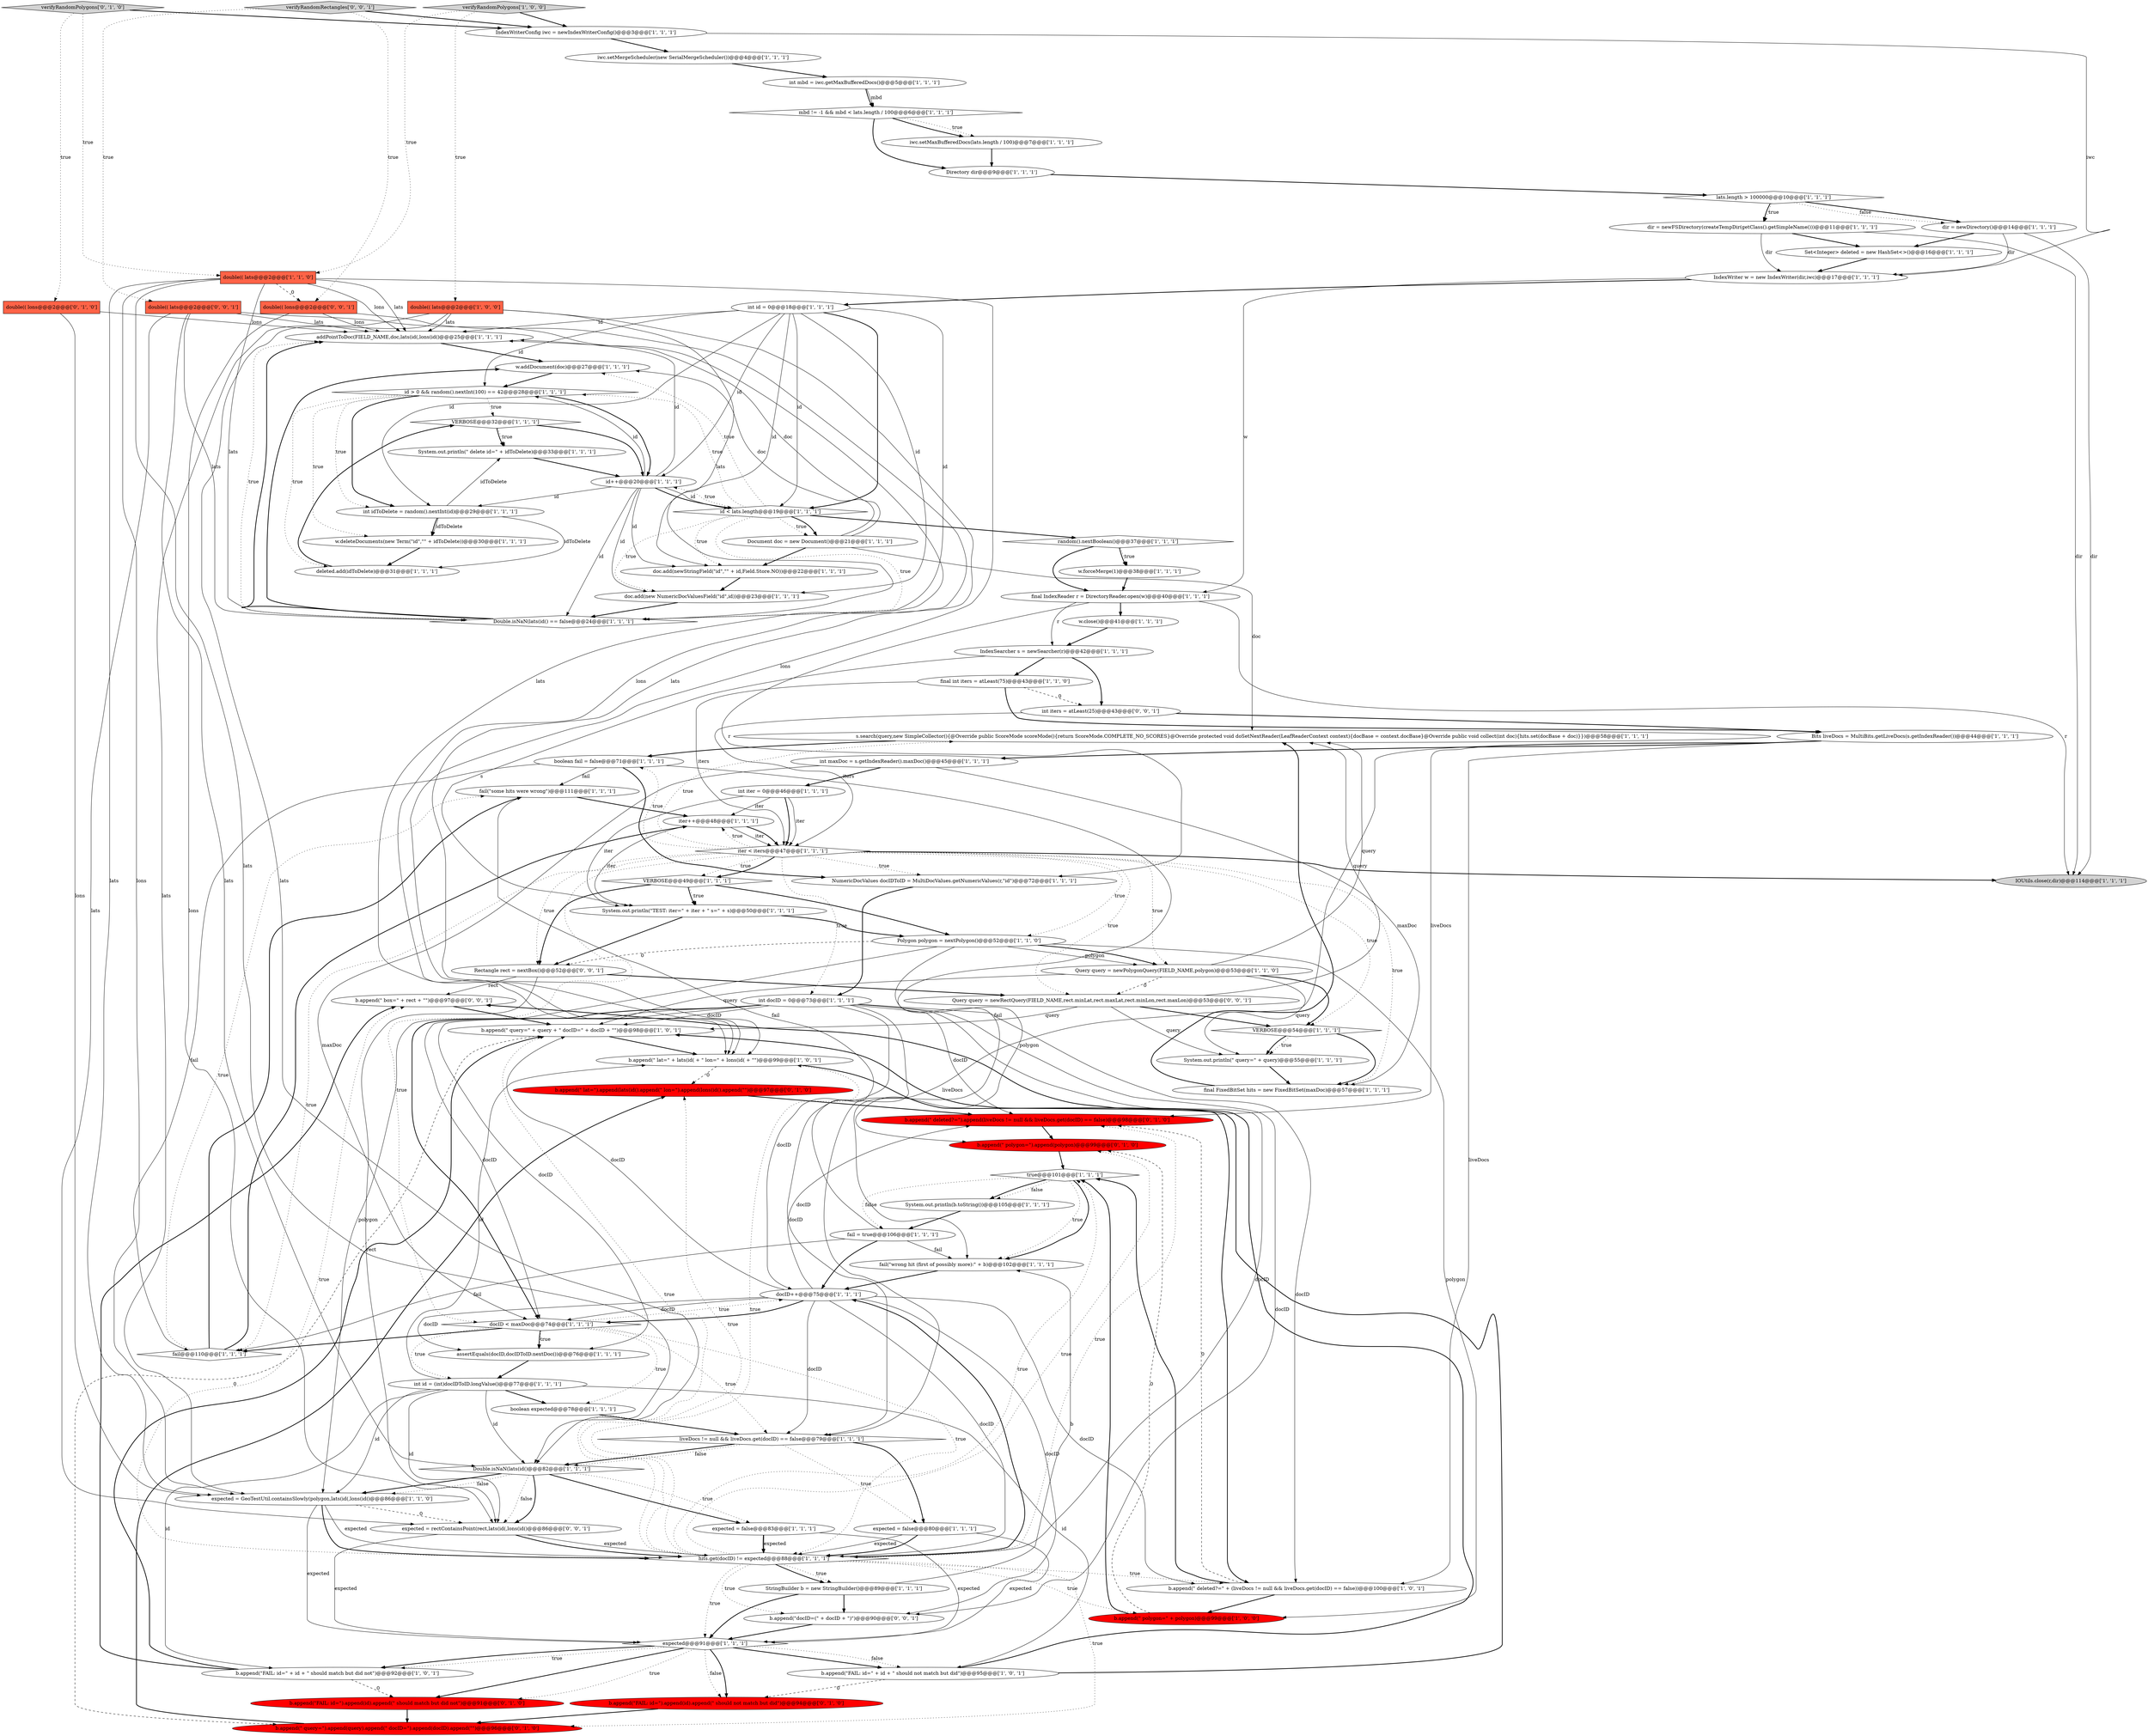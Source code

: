 digraph {
34 [style = filled, label = "addPointToDoc(FIELD_NAME,doc,lats(id(,lons(id()@@@25@@@['1', '1', '1']", fillcolor = white, shape = ellipse image = "AAA0AAABBB1BBB"];
69 [style = filled, label = "fail(\"some hits were wrong\")@@@111@@@['1', '1', '1']", fillcolor = white, shape = ellipse image = "AAA0AAABBB1BBB"];
26 [style = filled, label = "b.append(\" lat=\" + lats(id( + \" lon=\" + lons(id( + \"\")@@@99@@@['1', '0', '1']", fillcolor = white, shape = ellipse image = "AAA0AAABBB1BBB"];
55 [style = filled, label = "Double.isNaN(lats(id() == false@@@24@@@['1', '1', '1']", fillcolor = white, shape = diamond image = "AAA0AAABBB1BBB"];
64 [style = filled, label = "double(( lats@@@2@@@['1', '1', '0']", fillcolor = tomato, shape = box image = "AAA0AAABBB1BBB"];
9 [style = filled, label = "assertEquals(docID,docIDToID.nextDoc())@@@76@@@['1', '1', '1']", fillcolor = white, shape = ellipse image = "AAA0AAABBB1BBB"];
47 [style = filled, label = "Document doc = new Document()@@@21@@@['1', '1', '1']", fillcolor = white, shape = ellipse image = "AAA0AAABBB1BBB"];
38 [style = filled, label = "final IndexReader r = DirectoryReader.open(w)@@@40@@@['1', '1', '1']", fillcolor = white, shape = ellipse image = "AAA0AAABBB1BBB"];
22 [style = filled, label = "docID < maxDoc@@@74@@@['1', '1', '1']", fillcolor = white, shape = diamond image = "AAA0AAABBB1BBB"];
61 [style = filled, label = "w.close()@@@41@@@['1', '1', '1']", fillcolor = white, shape = ellipse image = "AAA0AAABBB1BBB"];
37 [style = filled, label = "liveDocs != null && liveDocs.get(docID) == false@@@79@@@['1', '1', '1']", fillcolor = white, shape = diamond image = "AAA0AAABBB1BBB"];
8 [style = filled, label = "NumericDocValues docIDToID = MultiDocValues.getNumericValues(r,\"id\")@@@72@@@['1', '1', '1']", fillcolor = white, shape = ellipse image = "AAA0AAABBB1BBB"];
54 [style = filled, label = "StringBuilder b = new StringBuilder()@@@89@@@['1', '1', '1']", fillcolor = white, shape = ellipse image = "AAA0AAABBB1BBB"];
12 [style = filled, label = "expected = false@@@80@@@['1', '1', '1']", fillcolor = white, shape = ellipse image = "AAA0AAABBB1BBB"];
68 [style = filled, label = "iter++@@@48@@@['1', '1', '1']", fillcolor = white, shape = ellipse image = "AAA0AAABBB1BBB"];
4 [style = filled, label = "verifyRandomPolygons['1', '0', '0']", fillcolor = lightgray, shape = diamond image = "AAA0AAABBB1BBB"];
33 [style = filled, label = "int docID = 0@@@73@@@['1', '1', '1']", fillcolor = white, shape = ellipse image = "AAA0AAABBB1BBB"];
76 [style = filled, label = "fail@@@110@@@['1', '1', '1']", fillcolor = white, shape = diamond image = "AAA0AAABBB1BBB"];
6 [style = filled, label = "iwc.setMaxBufferedDocs(lats.length / 100)@@@7@@@['1', '1', '1']", fillcolor = white, shape = ellipse image = "AAA0AAABBB1BBB"];
29 [style = filled, label = "s.search(query,new SimpleCollector(){@Override public ScoreMode scoreMode(){return ScoreMode.COMPLETE_NO_SCORES}@Override protected void doSetNextReader(LeafReaderContext context){docBase = context.docBase}@Override public void collect(int doc){hits.set(docBase + doc)}})@@@58@@@['1', '1', '1']", fillcolor = white, shape = ellipse image = "AAA0AAABBB1BBB"];
49 [style = filled, label = "IndexWriter w = new IndexWriter(dir,iwc)@@@17@@@['1', '1', '1']", fillcolor = white, shape = ellipse image = "AAA0AAABBB1BBB"];
80 [style = filled, label = "b.append(\"FAIL: id=\").append(id).append(\" should not match but did\")@@@94@@@['0', '1', '0']", fillcolor = red, shape = ellipse image = "AAA1AAABBB2BBB"];
50 [style = filled, label = "doc.add(newStringField(\"id\",\"\" + id,Field.Store.NO))@@@22@@@['1', '1', '1']", fillcolor = white, shape = ellipse image = "AAA0AAABBB1BBB"];
27 [style = filled, label = "final FixedBitSet hits = new FixedBitSet(maxDoc)@@@57@@@['1', '1', '1']", fillcolor = white, shape = ellipse image = "AAA0AAABBB1BBB"];
81 [style = filled, label = "double(( lons@@@2@@@['0', '1', '0']", fillcolor = tomato, shape = box image = "AAA0AAABBB2BBB"];
63 [style = filled, label = "VERBOSE@@@32@@@['1', '1', '1']", fillcolor = white, shape = diamond image = "AAA0AAABBB1BBB"];
89 [style = filled, label = "b.append(\"docID=(\" + docID + \")\")@@@90@@@['0', '0', '1']", fillcolor = white, shape = ellipse image = "AAA0AAABBB3BBB"];
66 [style = filled, label = "doc.add(new NumericDocValuesField(\"id\",id))@@@23@@@['1', '1', '1']", fillcolor = white, shape = ellipse image = "AAA0AAABBB1BBB"];
56 [style = filled, label = "mbd != -1 && mbd < lats.length / 100@@@6@@@['1', '1', '1']", fillcolor = white, shape = diamond image = "AAA0AAABBB1BBB"];
58 [style = filled, label = "b.append(\"FAIL: id=\" + id + \" should match but did not\")@@@92@@@['1', '0', '1']", fillcolor = white, shape = ellipse image = "AAA0AAABBB1BBB"];
28 [style = filled, label = "fail(\"wrong hit (first of possibly more):\" + b)@@@102@@@['1', '1', '1']", fillcolor = white, shape = ellipse image = "AAA0AAABBB1BBB"];
60 [style = filled, label = "expected@@@91@@@['1', '1', '1']", fillcolor = white, shape = diamond image = "AAA0AAABBB1BBB"];
31 [style = filled, label = "System.out.println(\"TEST: iter=\" + iter + \" s=\" + s)@@@50@@@['1', '1', '1']", fillcolor = white, shape = ellipse image = "AAA0AAABBB1BBB"];
53 [style = filled, label = "int mbd = iwc.getMaxBufferedDocs()@@@5@@@['1', '1', '1']", fillcolor = white, shape = ellipse image = "AAA0AAABBB1BBB"];
18 [style = filled, label = "System.out.println(b.toString())@@@105@@@['1', '1', '1']", fillcolor = white, shape = ellipse image = "AAA0AAABBB1BBB"];
87 [style = filled, label = "b.append(\" box=\" + rect + \"\")@@@97@@@['0', '0', '1']", fillcolor = white, shape = ellipse image = "AAA0AAABBB3BBB"];
42 [style = filled, label = "int idToDelete = random().nextInt(id)@@@29@@@['1', '1', '1']", fillcolor = white, shape = ellipse image = "AAA0AAABBB1BBB"];
20 [style = filled, label = "fail = true@@@106@@@['1', '1', '1']", fillcolor = white, shape = ellipse image = "AAA0AAABBB1BBB"];
92 [style = filled, label = "Rectangle rect = nextBox()@@@52@@@['0', '0', '1']", fillcolor = white, shape = ellipse image = "AAA0AAABBB3BBB"];
2 [style = filled, label = "b.append(\" query=\" + query + \" docID=\" + docID + \"\")@@@98@@@['1', '0', '1']", fillcolor = white, shape = ellipse image = "AAA0AAABBB1BBB"];
15 [style = filled, label = "boolean fail = false@@@71@@@['1', '1', '1']", fillcolor = white, shape = ellipse image = "AAA0AAABBB1BBB"];
62 [style = filled, label = "Set<Integer> deleted = new HashSet<>()@@@16@@@['1', '1', '1']", fillcolor = white, shape = ellipse image = "AAA0AAABBB1BBB"];
14 [style = filled, label = "id > 0 && random().nextInt(100) == 42@@@28@@@['1', '1', '1']", fillcolor = white, shape = diamond image = "AAA0AAABBB1BBB"];
70 [style = filled, label = "b.append(\" polygon=\" + polygon)@@@99@@@['1', '0', '0']", fillcolor = red, shape = ellipse image = "AAA1AAABBB1BBB"];
91 [style = filled, label = "expected = rectContainsPoint(rect,lats(id(,lons(id()@@@86@@@['0', '0', '1']", fillcolor = white, shape = ellipse image = "AAA0AAABBB3BBB"];
11 [style = filled, label = "Directory dir@@@9@@@['1', '1', '1']", fillcolor = white, shape = ellipse image = "AAA0AAABBB1BBB"];
44 [style = filled, label = "System.out.println(\" query=\" + query)@@@55@@@['1', '1', '1']", fillcolor = white, shape = ellipse image = "AAA0AAABBB1BBB"];
85 [style = filled, label = "Query query = newRectQuery(FIELD_NAME,rect.minLat,rect.maxLat,rect.minLon,rect.maxLon)@@@53@@@['0', '0', '1']", fillcolor = white, shape = ellipse image = "AAA0AAABBB3BBB"];
86 [style = filled, label = "verifyRandomRectangles['0', '0', '1']", fillcolor = lightgray, shape = diamond image = "AAA0AAABBB3BBB"];
77 [style = filled, label = "b.append(\" polygon=\").append(polygon)@@@99@@@['0', '1', '0']", fillcolor = red, shape = ellipse image = "AAA1AAABBB2BBB"];
45 [style = filled, label = "random().nextBoolean()@@@37@@@['1', '1', '1']", fillcolor = white, shape = diamond image = "AAA0AAABBB1BBB"];
67 [style = filled, label = "final int iters = atLeast(75)@@@43@@@['1', '1', '0']", fillcolor = white, shape = ellipse image = "AAA0AAABBB1BBB"];
78 [style = filled, label = "b.append(\" lat=\").append(lats(id().append(\" lon=\").append(lons(id().append(\"\")@@@97@@@['0', '1', '0']", fillcolor = red, shape = ellipse image = "AAA1AAABBB2BBB"];
74 [style = filled, label = "w.forceMerge(1)@@@38@@@['1', '1', '1']", fillcolor = white, shape = ellipse image = "AAA0AAABBB1BBB"];
83 [style = filled, label = "b.append(\" query=\").append(query).append(\" docID=\").append(docID).append(\"\")@@@96@@@['0', '1', '0']", fillcolor = red, shape = ellipse image = "AAA1AAABBB2BBB"];
13 [style = filled, label = "b.append(\" deleted?=\" + (liveDocs != null && liveDocs.get(docID) == false))@@@100@@@['1', '0', '1']", fillcolor = white, shape = ellipse image = "AAA0AAABBB1BBB"];
5 [style = filled, label = "IndexWriterConfig iwc = newIndexWriterConfig()@@@3@@@['1', '1', '1']", fillcolor = white, shape = ellipse image = "AAA0AAABBB1BBB"];
10 [style = filled, label = "b.append(\"FAIL: id=\" + id + \" should not match but did\")@@@95@@@['1', '0', '1']", fillcolor = white, shape = ellipse image = "AAA0AAABBB1BBB"];
48 [style = filled, label = "VERBOSE@@@54@@@['1', '1', '1']", fillcolor = white, shape = diamond image = "AAA0AAABBB1BBB"];
43 [style = filled, label = "iwc.setMergeScheduler(new SerialMergeScheduler())@@@4@@@['1', '1', '1']", fillcolor = white, shape = ellipse image = "AAA0AAABBB1BBB"];
90 [style = filled, label = "int iters = atLeast(25)@@@43@@@['0', '0', '1']", fillcolor = white, shape = ellipse image = "AAA0AAABBB3BBB"];
1 [style = filled, label = "int iter = 0@@@46@@@['1', '1', '1']", fillcolor = white, shape = ellipse image = "AAA0AAABBB1BBB"];
57 [style = filled, label = "Polygon polygon = nextPolygon()@@@52@@@['1', '1', '0']", fillcolor = white, shape = ellipse image = "AAA0AAABBB1BBB"];
71 [style = filled, label = "IndexSearcher s = newSearcher(r)@@@42@@@['1', '1', '1']", fillcolor = white, shape = ellipse image = "AAA0AAABBB1BBB"];
30 [style = filled, label = "Bits liveDocs = MultiBits.getLiveDocs(s.getIndexReader())@@@44@@@['1', '1', '1']", fillcolor = white, shape = ellipse image = "AAA0AAABBB1BBB"];
41 [style = filled, label = "System.out.println(\" delete id=\" + idToDelete)@@@33@@@['1', '1', '1']", fillcolor = white, shape = ellipse image = "AAA0AAABBB1BBB"];
65 [style = filled, label = "dir = newDirectory()@@@14@@@['1', '1', '1']", fillcolor = white, shape = ellipse image = "AAA0AAABBB1BBB"];
88 [style = filled, label = "double(( lats@@@2@@@['0', '0', '1']", fillcolor = tomato, shape = box image = "AAA0AAABBB3BBB"];
39 [style = filled, label = "docID++@@@75@@@['1', '1', '1']", fillcolor = white, shape = ellipse image = "AAA0AAABBB1BBB"];
17 [style = filled, label = "int maxDoc = s.getIndexReader().maxDoc()@@@45@@@['1', '1', '1']", fillcolor = white, shape = ellipse image = "AAA0AAABBB1BBB"];
3 [style = filled, label = "expected = GeoTestUtil.containsSlowly(polygon,lats(id(,lons(id()@@@86@@@['1', '1', '0']", fillcolor = white, shape = ellipse image = "AAA0AAABBB1BBB"];
40 [style = filled, label = "dir = newFSDirectory(createTempDir(getClass().getSimpleName()))@@@11@@@['1', '1', '1']", fillcolor = white, shape = ellipse image = "AAA0AAABBB1BBB"];
73 [style = filled, label = "expected = false@@@83@@@['1', '1', '1']", fillcolor = white, shape = ellipse image = "AAA0AAABBB1BBB"];
7 [style = filled, label = "int id = 0@@@18@@@['1', '1', '1']", fillcolor = white, shape = ellipse image = "AAA0AAABBB1BBB"];
82 [style = filled, label = "verifyRandomPolygons['0', '1', '0']", fillcolor = lightgray, shape = diamond image = "AAA0AAABBB2BBB"];
32 [style = filled, label = "iter < iters@@@47@@@['1', '1', '1']", fillcolor = white, shape = diamond image = "AAA0AAABBB1BBB"];
75 [style = filled, label = "int id = (int)docIDToID.longValue()@@@77@@@['1', '1', '1']", fillcolor = white, shape = ellipse image = "AAA0AAABBB1BBB"];
52 [style = filled, label = "true@@@101@@@['1', '1', '1']", fillcolor = white, shape = diamond image = "AAA0AAABBB1BBB"];
21 [style = filled, label = "id++@@@20@@@['1', '1', '1']", fillcolor = white, shape = ellipse image = "AAA0AAABBB1BBB"];
59 [style = filled, label = "IOUtils.close(r,dir)@@@114@@@['1', '1', '1']", fillcolor = lightgray, shape = ellipse image = "AAA0AAABBB1BBB"];
23 [style = filled, label = "lats.length > 100000@@@10@@@['1', '1', '1']", fillcolor = white, shape = diamond image = "AAA0AAABBB1BBB"];
16 [style = filled, label = "double(( lats@@@2@@@['1', '0', '0']", fillcolor = tomato, shape = box image = "AAA0AAABBB1BBB"];
24 [style = filled, label = "boolean expected@@@78@@@['1', '1', '1']", fillcolor = white, shape = ellipse image = "AAA0AAABBB1BBB"];
19 [style = filled, label = "deleted.add(idToDelete)@@@31@@@['1', '1', '1']", fillcolor = white, shape = ellipse image = "AAA0AAABBB1BBB"];
93 [style = filled, label = "double(( lons@@@2@@@['0', '0', '1']", fillcolor = tomato, shape = box image = "AAA0AAABBB3BBB"];
51 [style = filled, label = "VERBOSE@@@49@@@['1', '1', '1']", fillcolor = white, shape = diamond image = "AAA0AAABBB1BBB"];
25 [style = filled, label = "id < lats.length@@@19@@@['1', '1', '1']", fillcolor = white, shape = diamond image = "AAA0AAABBB1BBB"];
36 [style = filled, label = "Double.isNaN(lats(id()@@@82@@@['1', '1', '1']", fillcolor = white, shape = diamond image = "AAA0AAABBB1BBB"];
0 [style = filled, label = "w.deleteDocuments(new Term(\"id\",\"\" + idToDelete))@@@30@@@['1', '1', '1']", fillcolor = white, shape = ellipse image = "AAA0AAABBB1BBB"];
79 [style = filled, label = "b.append(\" deleted?=\").append(liveDocs != null && liveDocs.get(docID) == false)@@@98@@@['0', '1', '0']", fillcolor = red, shape = ellipse image = "AAA1AAABBB2BBB"];
35 [style = filled, label = "Query query = newPolygonQuery(FIELD_NAME,polygon)@@@53@@@['1', '1', '0']", fillcolor = white, shape = ellipse image = "AAA0AAABBB1BBB"];
46 [style = filled, label = "hits.get(docID) != expected@@@88@@@['1', '1', '1']", fillcolor = white, shape = diamond image = "AAA0AAABBB1BBB"];
84 [style = filled, label = "b.append(\"FAIL: id=\").append(id).append(\" should match but did not\")@@@91@@@['0', '1', '0']", fillcolor = red, shape = ellipse image = "AAA1AAABBB2BBB"];
72 [style = filled, label = "w.addDocument(doc)@@@27@@@['1', '1', '1']", fillcolor = white, shape = ellipse image = "AAA0AAABBB1BBB"];
46->83 [style = dotted, label="true"];
42->0 [style = solid, label="idToDelete"];
35->48 [style = bold, label=""];
29->15 [style = bold, label=""];
55->72 [style = bold, label=""];
2->26 [style = bold, label=""];
14->42 [style = dotted, label="true"];
14->19 [style = dotted, label="true"];
51->31 [style = dotted, label="true"];
70->77 [style = dashed, label="0"];
55->34 [style = dotted, label="true"];
57->70 [style = solid, label="polygon"];
88->26 [style = solid, label="lats"];
25->45 [style = bold, label=""];
33->2 [style = solid, label="docID"];
76->68 [style = bold, label=""];
14->0 [style = dotted, label="true"];
52->28 [style = dotted, label="true"];
7->66 [style = solid, label="id"];
21->14 [style = solid, label="id"];
65->62 [style = bold, label=""];
48->44 [style = dotted, label="true"];
17->22 [style = solid, label="maxDoc"];
82->5 [style = bold, label=""];
93->26 [style = solid, label="lons"];
4->64 [style = dotted, label="true"];
30->37 [style = solid, label="liveDocs"];
88->91 [style = solid, label="lats"];
73->46 [style = solid, label="expected"];
69->68 [style = bold, label=""];
63->41 [style = dotted, label="true"];
48->27 [style = bold, label=""];
15->28 [style = solid, label="fail"];
86->5 [style = bold, label=""];
33->79 [style = solid, label="docID"];
82->64 [style = dotted, label="true"];
57->35 [style = solid, label="polygon"];
16->55 [style = solid, label="lats"];
39->2 [style = solid, label="docID"];
21->66 [style = solid, label="id"];
39->9 [style = solid, label="docID"];
16->3 [style = solid, label="lats"];
52->28 [style = bold, label=""];
60->58 [style = dotted, label="true"];
34->72 [style = bold, label=""];
67->32 [style = solid, label="iters"];
33->13 [style = solid, label="docID"];
71->67 [style = bold, label=""];
58->84 [style = dashed, label="0"];
32->8 [style = dotted, label="true"];
64->3 [style = solid, label="lats"];
7->55 [style = solid, label="id"];
46->54 [style = bold, label=""];
25->50 [style = dotted, label="true"];
93->91 [style = solid, label="lons"];
19->63 [style = bold, label=""];
91->60 [style = solid, label="expected"];
43->53 [style = bold, label=""];
6->11 [style = bold, label=""];
63->41 [style = bold, label=""];
45->38 [style = bold, label=""];
13->70 [style = bold, label=""];
80->83 [style = bold, label=""];
62->49 [style = bold, label=""];
83->78 [style = bold, label=""];
39->79 [style = solid, label="docID"];
55->34 [style = bold, label=""];
75->26 [style = solid, label="id"];
56->6 [style = dotted, label="true"];
50->66 [style = bold, label=""];
1->31 [style = solid, label="iter"];
25->47 [style = dotted, label="true"];
46->13 [style = dotted, label="true"];
46->78 [style = dotted, label="true"];
36->73 [style = dotted, label="true"];
25->72 [style = dotted, label="true"];
45->74 [style = bold, label=""];
49->38 [style = solid, label="w"];
47->29 [style = solid, label="doc"];
46->70 [style = dotted, label="true"];
32->92 [style = dotted, label="true"];
46->2 [style = dotted, label="true"];
39->37 [style = solid, label="docID"];
57->77 [style = solid, label="polygon"];
20->69 [style = solid, label="fail"];
73->46 [style = bold, label=""];
64->34 [style = solid, label="lats"];
25->21 [style = dotted, label="true"];
32->15 [style = dotted, label="true"];
3->46 [style = bold, label=""];
17->27 [style = solid, label="maxDoc"];
40->62 [style = bold, label=""];
25->47 [style = bold, label=""];
22->46 [style = dotted, label="true"];
81->34 [style = solid, label="lons"];
32->35 [style = dotted, label="true"];
37->36 [style = bold, label=""];
54->28 [style = solid, label="b"];
68->32 [style = solid, label="iter"];
68->31 [style = solid, label="iter"];
0->19 [style = bold, label=""];
23->65 [style = bold, label=""];
68->32 [style = bold, label=""];
72->14 [style = bold, label=""];
75->24 [style = bold, label=""];
41->21 [style = bold, label=""];
54->60 [style = bold, label=""];
22->9 [style = bold, label=""];
75->10 [style = solid, label="id"];
39->22 [style = solid, label="docID"];
92->85 [style = bold, label=""];
88->55 [style = solid, label="lats"];
36->91 [style = bold, label=""];
58->2 [style = bold, label=""];
61->71 [style = bold, label=""];
21->42 [style = solid, label="id"];
48->44 [style = bold, label=""];
22->24 [style = dotted, label="true"];
21->25 [style = bold, label=""];
46->39 [style = bold, label=""];
10->80 [style = dashed, label="0"];
88->36 [style = solid, label="lats"];
2->83 [style = dashed, label="0"];
16->26 [style = solid, label="lats"];
81->3 [style = solid, label="lons"];
32->59 [style = bold, label=""];
26->13 [style = bold, label=""];
60->84 [style = dotted, label="true"];
39->22 [style = bold, label=""];
23->40 [style = dotted, label="true"];
23->65 [style = dotted, label="false"];
51->92 [style = bold, label=""];
89->60 [style = bold, label=""];
52->20 [style = dotted, label="false"];
42->19 [style = solid, label="idToDelete"];
18->20 [style = bold, label=""];
31->92 [style = bold, label=""];
32->76 [style = dotted, label="true"];
7->50 [style = solid, label="id"];
75->91 [style = solid, label="id"];
13->79 [style = dashed, label="0"];
31->57 [style = bold, label=""];
22->76 [style = bold, label=""];
52->18 [style = bold, label=""];
46->54 [style = dotted, label="true"];
67->30 [style = bold, label=""];
87->2 [style = bold, label=""];
20->39 [style = bold, label=""];
21->50 [style = solid, label="id"];
85->44 [style = solid, label="query"];
1->32 [style = bold, label=""];
33->39 [style = solid, label="docID"];
74->38 [style = bold, label=""];
21->55 [style = solid, label="id"];
21->25 [style = solid, label="id"];
53->56 [style = bold, label=""];
10->2 [style = bold, label=""];
90->30 [style = bold, label=""];
32->51 [style = dotted, label="true"];
27->29 [style = bold, label=""];
65->49 [style = solid, label="dir"];
22->9 [style = dotted, label="true"];
25->55 [style = dotted, label="true"];
82->81 [style = dotted, label="true"];
32->51 [style = bold, label=""];
57->35 [style = bold, label=""];
20->76 [style = solid, label="fail"];
14->21 [style = bold, label=""];
64->34 [style = solid, label="lons"];
32->85 [style = dotted, label="true"];
56->11 [style = bold, label=""];
86->88 [style = dotted, label="true"];
8->33 [style = bold, label=""];
56->6 [style = bold, label=""];
33->9 [style = solid, label="docID"];
65->59 [style = solid, label="dir"];
46->60 [style = dotted, label="true"];
37->36 [style = dotted, label="false"];
3->60 [style = solid, label="expected"];
30->17 [style = bold, label=""];
10->87 [style = bold, label=""];
71->90 [style = bold, label=""];
17->1 [style = bold, label=""];
85->29 [style = solid, label="query"];
92->91 [style = solid, label="rect"];
91->46 [style = solid, label="expected"];
32->57 [style = dotted, label="true"];
15->76 [style = solid, label="fail"];
75->3 [style = solid, label="id"];
7->21 [style = solid, label="id"];
28->39 [style = bold, label=""];
78->79 [style = bold, label=""];
25->66 [style = dotted, label="true"];
14->42 [style = bold, label=""];
40->59 [style = solid, label="dir"];
85->2 [style = solid, label="query"];
71->31 [style = solid, label="s"];
22->37 [style = dotted, label="true"];
36->73 [style = bold, label=""];
60->84 [style = bold, label=""];
7->42 [style = solid, label="id"];
64->55 [style = solid, label="lats"];
38->71 [style = solid, label="r"];
38->8 [style = solid, label="r"];
39->13 [style = solid, label="docID"];
88->34 [style = solid, label="lats"];
93->34 [style = solid, label="lons"];
92->87 [style = solid, label="rect"];
47->50 [style = bold, label=""];
42->0 [style = bold, label=""];
37->12 [style = bold, label=""];
32->33 [style = dotted, label="true"];
33->22 [style = solid, label="docID"];
42->41 [style = solid, label="idToDelete"];
12->60 [style = solid, label="expected"];
36->3 [style = dotted, label="false"];
12->46 [style = solid, label="expected"];
60->58 [style = bold, label=""];
60->80 [style = dotted, label="false"];
16->34 [style = solid, label="lats"];
12->46 [style = bold, label=""];
33->37 [style = solid, label="docID"];
66->55 [style = bold, label=""];
86->93 [style = dotted, label="true"];
7->14 [style = solid, label="id"];
33->46 [style = solid, label="docID"];
75->36 [style = solid, label="id"];
64->93 [style = dashed, label="0"];
64->36 [style = solid, label="lats"];
47->34 [style = solid, label="doc"];
49->7 [style = bold, label=""];
45->74 [style = dotted, label="true"];
32->68 [style = dotted, label="true"];
7->34 [style = solid, label="id"];
85->48 [style = bold, label=""];
32->29 [style = dotted, label="true"];
35->44 [style = solid, label="query"];
38->59 [style = solid, label="r"];
51->57 [style = bold, label=""];
64->3 [style = solid, label="lons"];
63->21 [style = bold, label=""];
13->52 [style = bold, label=""];
76->69 [style = dotted, label="true"];
4->5 [style = bold, label=""];
1->68 [style = solid, label="iter"];
15->8 [style = bold, label=""];
54->89 [style = bold, label=""];
33->22 [style = bold, label=""];
46->89 [style = dotted, label="true"];
52->18 [style = dotted, label="false"];
39->46 [style = solid, label="docID"];
22->75 [style = dotted, label="true"];
46->52 [style = dotted, label="true"];
35->29 [style = solid, label="query"];
40->49 [style = solid, label="dir"];
14->63 [style = dotted, label="true"];
9->75 [style = bold, label=""];
32->22 [style = dotted, label="true"];
67->90 [style = dashed, label="0"];
46->87 [style = dotted, label="true"];
64->26 [style = solid, label="lons"];
73->60 [style = solid, label="expected"];
30->13 [style = solid, label="liveDocs"];
35->85 [style = dashed, label="0"];
22->39 [style = dotted, label="true"];
60->10 [style = dotted, label="false"];
7->25 [style = solid, label="id"];
46->79 [style = dotted, label="true"];
57->92 [style = dashed, label="0"];
58->87 [style = bold, label=""];
37->12 [style = dotted, label="true"];
75->58 [style = solid, label="id"];
3->91 [style = dashed, label="0"];
25->14 [style = dotted, label="true"];
33->89 [style = solid, label="docID"];
38->61 [style = bold, label=""];
1->32 [style = solid, label="iter"];
57->3 [style = solid, label="polygon"];
79->77 [style = bold, label=""];
5->43 [style = bold, label=""];
46->26 [style = dotted, label="true"];
3->46 [style = solid, label="expected"];
16->36 [style = solid, label="lats"];
26->78 [style = dashed, label="0"];
91->46 [style = bold, label=""];
30->79 [style = solid, label="liveDocs"];
32->48 [style = dotted, label="true"];
32->27 [style = dotted, label="true"];
36->91 [style = dotted, label="false"];
47->72 [style = solid, label="doc"];
23->40 [style = bold, label=""];
15->69 [style = solid, label="fail"];
77->52 [style = bold, label=""];
21->34 [style = solid, label="id"];
24->37 [style = bold, label=""];
76->69 [style = bold, label=""];
70->52 [style = bold, label=""];
60->10 [style = bold, label=""];
35->2 [style = solid, label="query"];
7->25 [style = bold, label=""];
60->80 [style = bold, label=""];
5->49 [style = solid, label="iwc"];
20->28 [style = solid, label="fail"];
51->31 [style = bold, label=""];
4->16 [style = dotted, label="true"];
44->27 [style = bold, label=""];
39->89 [style = solid, label="docID"];
46->77 [style = dotted, label="true"];
11->23 [style = bold, label=""];
84->83 [style = bold, label=""];
90->32 [style = solid, label="iters"];
53->56 [style = solid, label="mbd"];
36->3 [style = bold, label=""];
}
